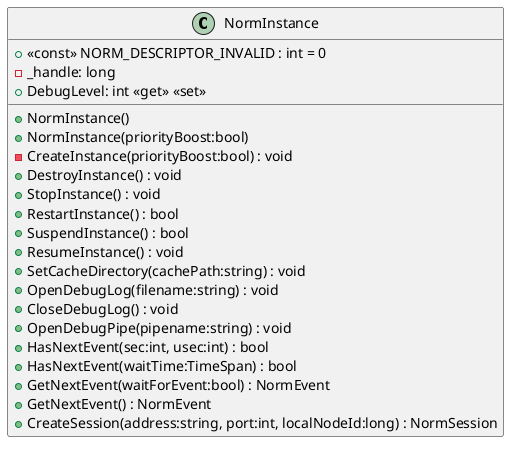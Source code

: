 @startuml
class NormInstance {
    + <<const>> NORM_DESCRIPTOR_INVALID : int = 0
    - _handle: long
    + NormInstance()
    + NormInstance(priorityBoost:bool)
    - CreateInstance(priorityBoost:bool) : void
    + DestroyInstance() : void
    + StopInstance() : void
    + RestartInstance() : bool
    + SuspendInstance() : bool
    + ResumeInstance() : void
    + SetCacheDirectory(cachePath:string) : void
    + OpenDebugLog(filename:string) : void
    + CloseDebugLog() : void
    + OpenDebugPipe(pipename:string) : void
    + DebugLevel: int <<get>> <<set>>
    + HasNextEvent(sec:int, usec:int) : bool
    + HasNextEvent(waitTime:TimeSpan) : bool
    + GetNextEvent(waitForEvent:bool) : NormEvent
    + GetNextEvent() : NormEvent
    + CreateSession(address:string, port:int, localNodeId:long) : NormSession
}
@enduml